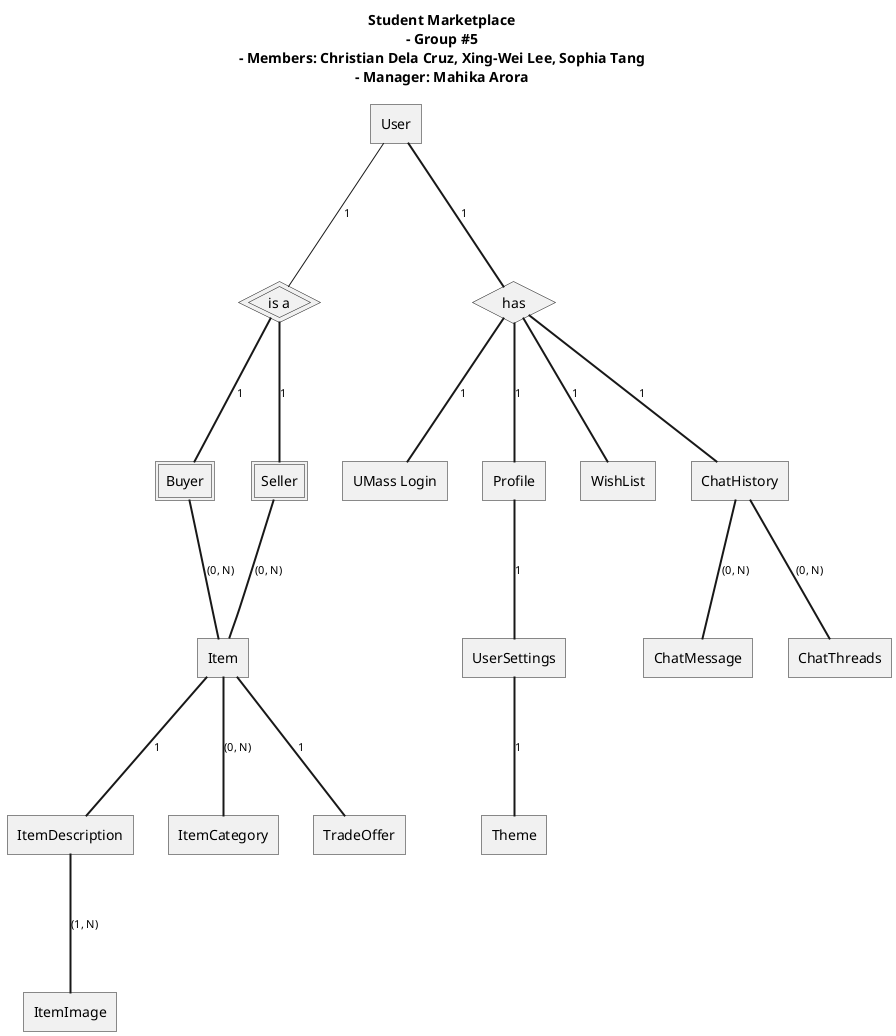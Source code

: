 @startchen "Student Marketplace"

title
Student Marketplace
- Group #5
- Members: Christian Dela Cruz, Xing-Wei Lee, Sophia Tang
- Manager: Mahika Arora
end title


entity User{
}

relationship "is a" as UserRelationship <<identifying>>{
}

entity Buyer <<weak>>{
}

entity Seller <<weak>>{
}

relationship "has" as USERHAS{
}

entity "UMass Login" as UserLoginUMass{
}

entity Profile{
}

entity UserSettings{
}

entity Theme{
}

entity WishList {
}

entity Item {
}

entity ItemDescription{
}

entity ItemImage{
}

entity ItemCategory{
}

entity TradeOffer{
}

entity ChatHistory{
}

entity ChatMessage{
}

entity ChatThreads{

}

User -1- UserRelationship

UserRelationship =1= Buyer
UserRelationship =1= Seller

User =1= USERHAS

Buyer =(0, N)= Item
Seller =(0, N)= Item

USERHAS =1= UserLoginUMass
USERHAS =1= ChatHistory
USERHAS =1= WishList

USERHAS =1= Profile

Profile =1= UserSettings
UserSettings =1= Theme

Item =1= ItemDescription
ItemDescription =(1, N)= ItemImage

Item =(0, N)= ItemCategory
Item =1= TradeOffer

ChatHistory =(0, N)= ChatMessage
ChatHistory =(0, N)= ChatThreads

@endchen
